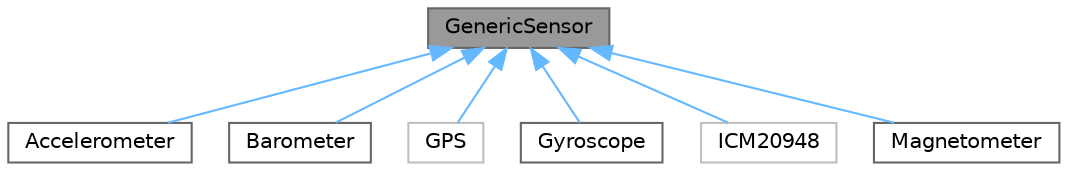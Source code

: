 digraph "GenericSensor"
{
 // LATEX_PDF_SIZE
  bgcolor="transparent";
  edge [fontname=Helvetica,fontsize=10,labelfontname=Helvetica,labelfontsize=10];
  node [fontname=Helvetica,fontsize=10,shape=box,height=0.2,width=0.4];
  Node1 [label="GenericSensor",height=0.2,width=0.4,color="gray40", fillcolor="grey60", style="filled", fontcolor="black",tooltip=" "];
  Node1 -> Node2 [dir="back",color="steelblue1",style="solid"];
  Node2 [label="Accelerometer",height=0.2,width=0.4,color="gray40", fillcolor="white", style="filled",URL="$classAccelerometer.html",tooltip="Generic Accelerometer."];
  Node1 -> Node3 [dir="back",color="steelblue1",style="solid"];
  Node3 [label="Barometer",height=0.2,width=0.4,color="gray40", fillcolor="white", style="filled",URL="$classBarometer.html",tooltip="Generic Barometer."];
  Node1 -> Node4 [dir="back",color="steelblue1",style="solid"];
  Node4 [label="GPS",height=0.2,width=0.4,color="grey75", fillcolor="white", style="filled",URL="$classGPS.html",tooltip=" "];
  Node1 -> Node5 [dir="back",color="steelblue1",style="solid"];
  Node5 [label="Gyroscope",height=0.2,width=0.4,color="gray40", fillcolor="white", style="filled",URL="$classGyroscope.html",tooltip="Generic Gyroscope."];
  Node1 -> Node6 [dir="back",color="steelblue1",style="solid"];
  Node6 [label="ICM20948",height=0.2,width=0.4,color="grey75", fillcolor="white", style="filled",URL="$classICM20948.html",tooltip=" "];
  Node1 -> Node7 [dir="back",color="steelblue1",style="solid"];
  Node7 [label="Magnetometer",height=0.2,width=0.4,color="gray40", fillcolor="white", style="filled",URL="$classMagnetometer.html",tooltip="Generic Magnetometer."];
}
